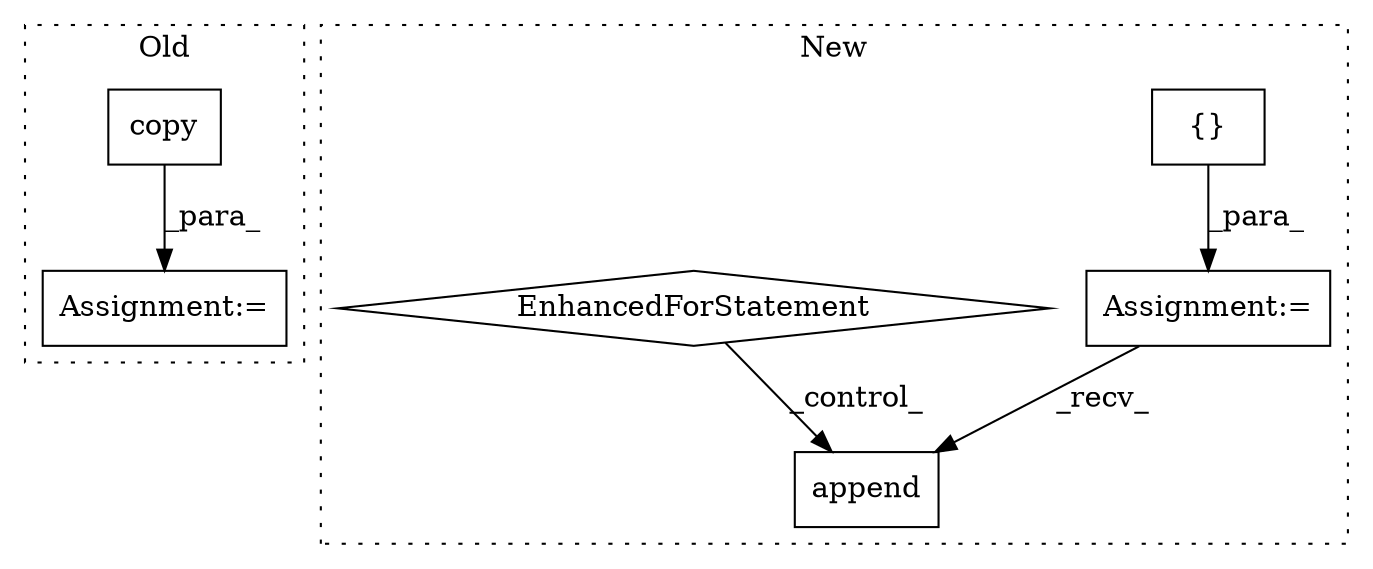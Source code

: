 digraph G {
subgraph cluster0 {
1 [label="copy" a="32" s="2541" l="6" shape="box"];
3 [label="Assignment:=" a="7" s="2488" l="1" shape="box"];
label = "Old";
style="dotted";
}
subgraph cluster1 {
2 [label="append" a="32" s="2223,2301" l="7,1" shape="box"];
4 [label="Assignment:=" a="7" s="2119" l="1" shape="box"];
5 [label="{}" a="4" s="2129" l="2" shape="box"];
6 [label="EnhancedForStatement" a="70" s="2137,2202" l="53,2" shape="diamond"];
label = "New";
style="dotted";
}
1 -> 3 [label="_para_"];
4 -> 2 [label="_recv_"];
5 -> 4 [label="_para_"];
6 -> 2 [label="_control_"];
}